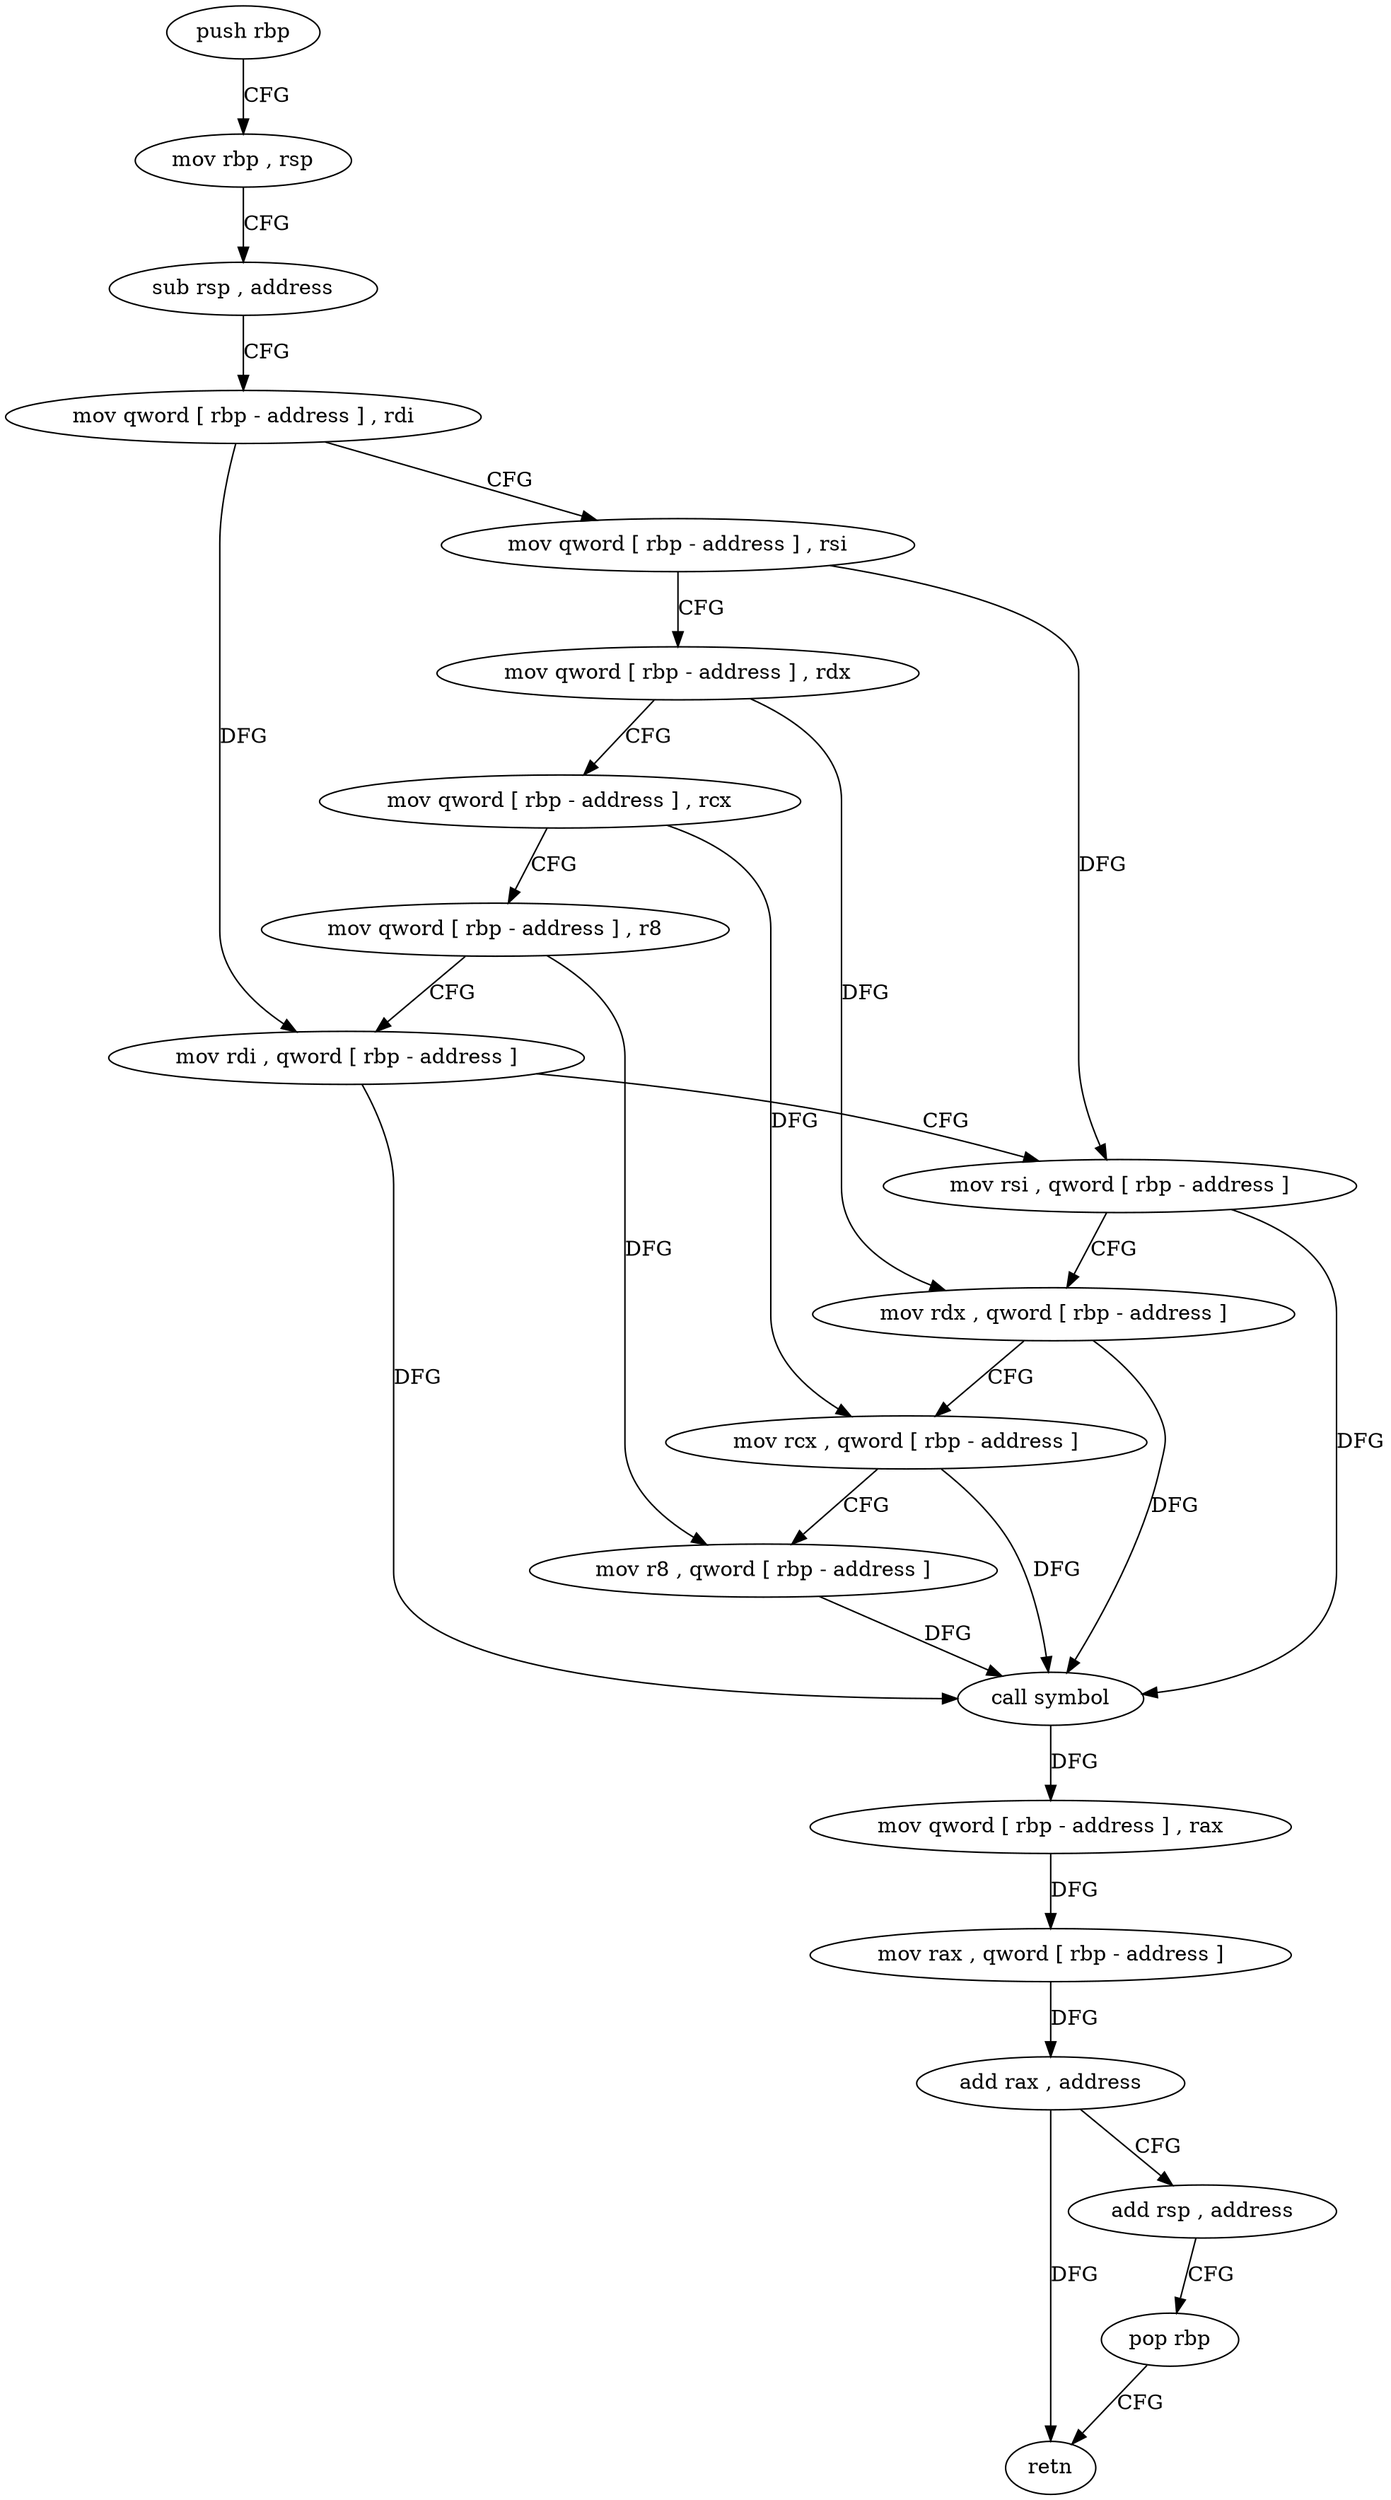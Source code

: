 digraph "func" {
"198704" [label = "push rbp" ]
"198705" [label = "mov rbp , rsp" ]
"198708" [label = "sub rsp , address" ]
"198712" [label = "mov qword [ rbp - address ] , rdi" ]
"198716" [label = "mov qword [ rbp - address ] , rsi" ]
"198720" [label = "mov qword [ rbp - address ] , rdx" ]
"198724" [label = "mov qword [ rbp - address ] , rcx" ]
"198728" [label = "mov qword [ rbp - address ] , r8" ]
"198732" [label = "mov rdi , qword [ rbp - address ]" ]
"198736" [label = "mov rsi , qword [ rbp - address ]" ]
"198740" [label = "mov rdx , qword [ rbp - address ]" ]
"198744" [label = "mov rcx , qword [ rbp - address ]" ]
"198748" [label = "mov r8 , qword [ rbp - address ]" ]
"198752" [label = "call symbol" ]
"198757" [label = "mov qword [ rbp - address ] , rax" ]
"198761" [label = "mov rax , qword [ rbp - address ]" ]
"198765" [label = "add rax , address" ]
"198771" [label = "add rsp , address" ]
"198775" [label = "pop rbp" ]
"198776" [label = "retn" ]
"198704" -> "198705" [ label = "CFG" ]
"198705" -> "198708" [ label = "CFG" ]
"198708" -> "198712" [ label = "CFG" ]
"198712" -> "198716" [ label = "CFG" ]
"198712" -> "198732" [ label = "DFG" ]
"198716" -> "198720" [ label = "CFG" ]
"198716" -> "198736" [ label = "DFG" ]
"198720" -> "198724" [ label = "CFG" ]
"198720" -> "198740" [ label = "DFG" ]
"198724" -> "198728" [ label = "CFG" ]
"198724" -> "198744" [ label = "DFG" ]
"198728" -> "198732" [ label = "CFG" ]
"198728" -> "198748" [ label = "DFG" ]
"198732" -> "198736" [ label = "CFG" ]
"198732" -> "198752" [ label = "DFG" ]
"198736" -> "198740" [ label = "CFG" ]
"198736" -> "198752" [ label = "DFG" ]
"198740" -> "198744" [ label = "CFG" ]
"198740" -> "198752" [ label = "DFG" ]
"198744" -> "198748" [ label = "CFG" ]
"198744" -> "198752" [ label = "DFG" ]
"198748" -> "198752" [ label = "DFG" ]
"198752" -> "198757" [ label = "DFG" ]
"198757" -> "198761" [ label = "DFG" ]
"198761" -> "198765" [ label = "DFG" ]
"198765" -> "198771" [ label = "CFG" ]
"198765" -> "198776" [ label = "DFG" ]
"198771" -> "198775" [ label = "CFG" ]
"198775" -> "198776" [ label = "CFG" ]
}
